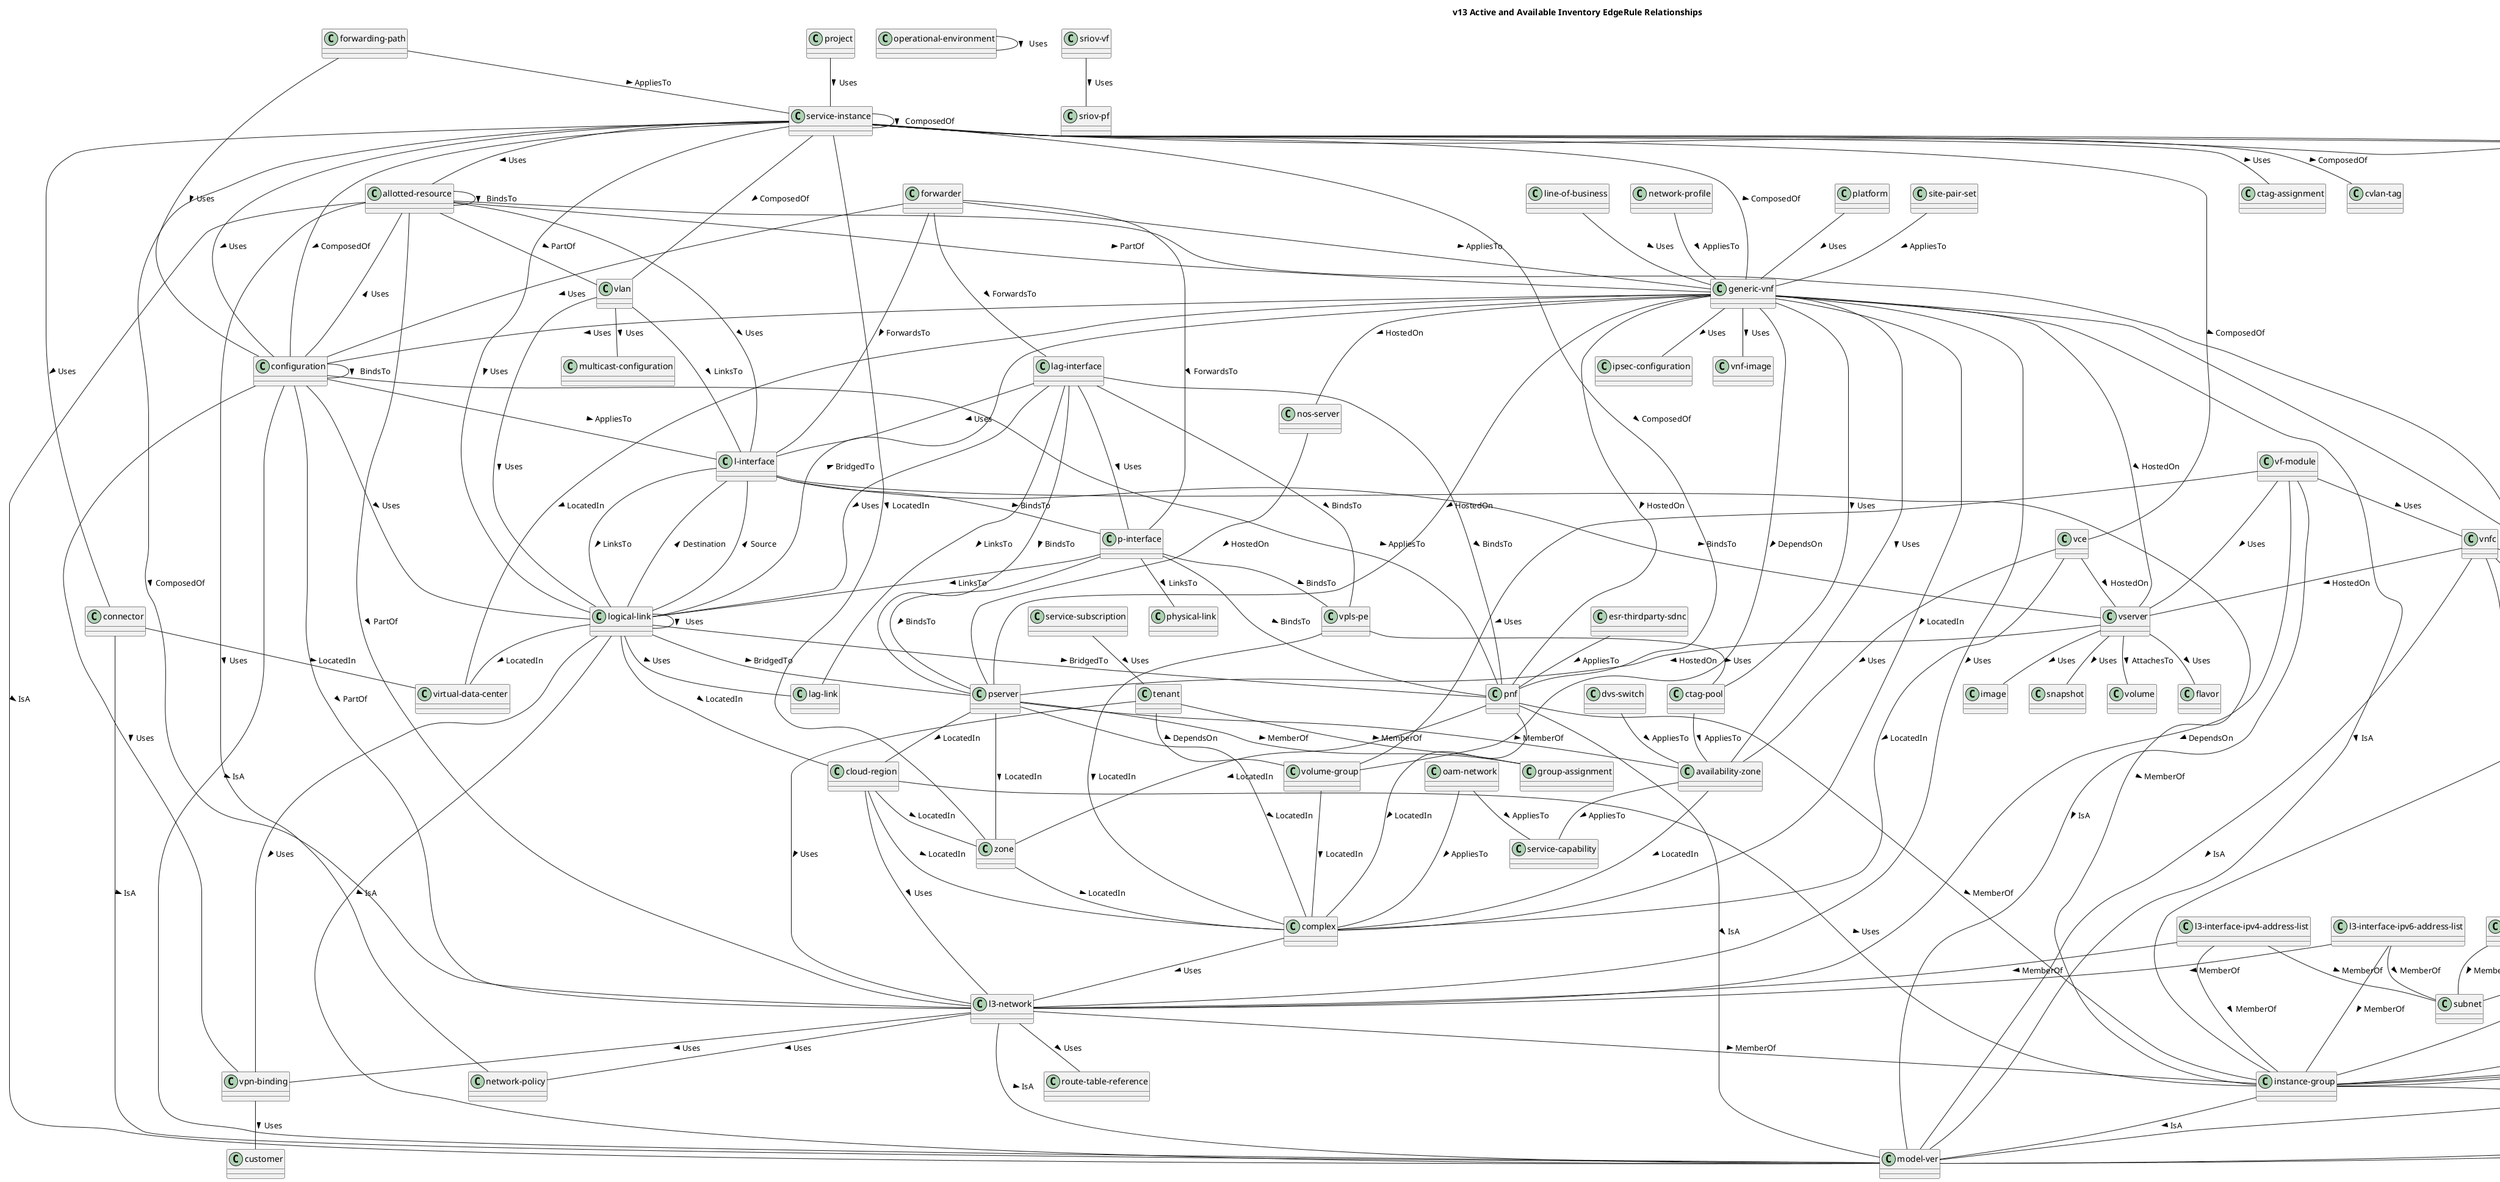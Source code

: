 @startuml
title v13 Active and Available Inventory EdgeRule Relationships
"allotted-resource" -- "allotted-resource" : BindsTo >
"allotted-resource" -- "generic-vnf" : PartOf >
"allotted-resource" -- "instance-group" : MemberOf >
"allotted-resource" -- "l3-network" : PartOf >
"allotted-resource" -- "l-interface" : Uses >
"allotted-resource" -- "model-ver" : IsA >
"allotted-resource" -- "network-policy" : Uses >
"allotted-resource" -- "vlan" : PartOf >
"availability-zone" -- "complex" : LocatedIn >
"availability-zone" -- "service-capability" : AppliesTo >
"cloud-region" -- "complex" : LocatedIn >
"cloud-region" -- "instance-group" : Uses >
"cloud-region" -- "l3-network" : Uses >
"cloud-region" -- "zone" : LocatedIn >
"collection" -- "model-ver" : IsA >
"complex" -- "l3-network" : Uses >
"configuration" -- "allotted-resource" : Uses >
"configuration" -- "configuration" : BindsTo >
"configuration" -- "l3-network" : PartOf >
"configuration" -- "l-interface" : AppliesTo >
"configuration" -- "logical-link" : Uses >
"configuration" -- "model-ver" : IsA >
"configuration" -- "pnf" : AppliesTo >
"configuration" -- "vpn-binding" : Uses >
"connector" -- "model-ver" : IsA >
"connector" -- "virtual-data-center" : LocatedIn >
"ctag-pool" -- "availability-zone" : AppliesTo >
"dvs-switch" -- "availability-zone" : AppliesTo >
"esr-thirdparty-sdnc" -- "pnf" : AppliesTo >
"forwarder" -- "configuration" : Uses >
"forwarder" -- "generic-vnf" : AppliesTo >
"forwarder" -- "lag-interface" : ForwardsTo >
"forwarder" -- "l-interface" : ForwardsTo >
"forwarder" -- "p-interface" : ForwardsTo >
"forwarding-path" -- "configuration" : Uses >
"forwarding-path" -- "service-instance" : AppliesTo >
"generic-vnf" -- "availability-zone" : Uses >
"generic-vnf" -- "complex" : LocatedIn >
"generic-vnf" -- "configuration" : Uses >
"generic-vnf" -- "ctag-pool" : Uses >
"generic-vnf" -- "instance-group" : MemberOf >
"generic-vnf" -- "ipsec-configuration" : Uses >
"generic-vnf" -- "l3-network" : Uses >
"generic-vnf" -- "model-ver" : IsA >
"generic-vnf" -- "nos-server" : HostedOn >
"generic-vnf" -- "pnf" : HostedOn >
"generic-vnf" -- "pserver" : HostedOn >
"generic-vnf" -- "virtual-data-center" : LocatedIn >
"generic-vnf" -- "vnf-image" : Uses >
"generic-vnf" -- "volume-group" : DependsOn >
"generic-vnf" -- "vserver" : HostedOn >
"instance-group" -- "model" : Targets >
"instance-group" -- "model-ver" : IsA >
"l3-interface-ipv4-address-list" -- "instance-group" : MemberOf >
"l3-interface-ipv4-address-list" -- "l3-network" : MemberOf >
"l3-interface-ipv4-address-list" -- "subnet" : MemberOf >
"l3-interface-ipv6-address-list" -- "instance-group" : MemberOf >
"l3-interface-ipv6-address-list" -- "l3-network" : MemberOf >
"l3-interface-ipv6-address-list" -- "subnet" : MemberOf >
"l3-network" -- "instance-group" : MemberOf >
"l3-network" -- "model-ver" : IsA >
"l3-network" -- "network-policy" : Uses >
"l3-network" -- "route-table-reference" : Uses >
"l3-network" -- "vpn-binding" : Uses >
"lag-interface" -- "lag-link" : LinksTo >
"lag-interface" -- "l-interface" : Uses >
"lag-interface" -- "logical-link" : Uses >
"lag-interface" -- "p-interface" : Uses >
"lag-interface" -- "pnf" : BindsTo >
"lag-interface" -- "pserver" : BindsTo >
"lag-interface" -- "vpls-pe" : BindsTo >
"line-of-business" -- "generic-vnf" : Uses >
"l-interface" -- "instance-group" : MemberOf >
"l-interface" -- "logical-link" : LinksTo >
"l-interface" -- "p-interface" : BindsTo >
"l-interface" -- "vserver" : BindsTo >
"logical-link" -- "cloud-region" : LocatedIn >
"logical-link" -- "generic-vnf" : BridgedTo >
"logical-link" -- "lag-link" : Uses >
"logical-link" -- "l-interface" : Destination >
"logical-link" -- "l-interface" : Source >
"logical-link" -- "logical-link" : Uses >
"logical-link" -- "model-ver" : IsA >
"logical-link" -- "pnf" : BridgedTo >
"logical-link" -- "pserver" : BridgedTo >
"logical-link" -- "virtual-data-center" : LocatedIn >
"logical-link" -- "vpn-binding" : Uses >
"model-element" -- "model-ver" : IsA >
"named-query" -- "model" : AppliesTo >
"named-query-element" -- "model" : IsA >
"network-profile" -- "generic-vnf" : AppliesTo >
"nos-server" -- "pserver" : HostedOn >
"oam-network" -- "complex" : AppliesTo >
"oam-network" -- "service-capability" : AppliesTo >
"operational-environment" -- "operational-environment" : Uses >
"p-interface" -- "logical-link" : LinksTo >
"p-interface" -- "physical-link" : LinksTo >
"p-interface" -- "pnf" : BindsTo >
"p-interface" -- "pserver" : BindsTo >
"p-interface" -- "vpls-pe" : BindsTo >
"platform" -- "generic-vnf" : Uses >
"pnf" -- "complex" : LocatedIn >
"pnf" -- "instance-group" : MemberOf >
"pnf" -- "model-ver" : IsA >
"pnf" -- "zone" : LocatedIn >
"project" -- "service-instance" : Uses >
"pserver" -- "availability-zone" : MemberOf >
"pserver" -- "cloud-region" : LocatedIn >
"pserver" -- "complex" : LocatedIn >
"pserver" -- "group-assignment" : MemberOf >
"pserver" -- "zone" : LocatedIn >
"service-instance" -- "allotted-resource" : Uses >
"service-instance" -- "collection" : ComposedOf >
"service-instance" -- "configuration" : ComposedOf >
"service-instance" -- "configuration" : Uses >
"service-instance" -- "connector" : Uses >
"service-instance" -- "ctag-assignment" : Uses >
"service-instance" -- "cvlan-tag" : ComposedOf >
"service-instance" -- "generic-vnf" : ComposedOf >
"service-instance" -- "instance-group" : MemberOf >
"service-instance" -- "l3-network" : ComposedOf >
"service-instance" -- "logical-link" : Uses >
"service-instance" -- "model-ver" : IsA >
"service-instance" -- "pnf" : ComposedOf >
"service-instance" -- "service-instance" : ComposedOf >
"service-instance" -- "vce" : ComposedOf >
"service-instance" -- "vlan" : ComposedOf >
"service-instance" -- "zone" : LocatedIn >
"service-subscription" -- "tenant" : Uses >
"site-pair-set" -- "generic-vnf" : AppliesTo >
"sriov-vf" -- "sriov-pf" : Uses >
"tenant" -- "group-assignment" : MemberOf >
"tenant" -- "l3-network" : Uses >
"tenant" -- "volume-group" : DependsOn >
"vce" -- "availability-zone" : Uses >
"vce" -- "complex" : LocatedIn >
"vce" -- "vserver" : HostedOn >
"vf-module" -- "l3-network" : DependsOn >
"vf-module" -- "model-ver" : IsA >
"vf-module" -- "vnfc" : Uses >
"vf-module" -- "volume-group" : Uses >
"vf-module" -- "vserver" : Uses >
"vip-ipv4-address-list" -- "instance-group" : MemberOf >
"vip-ipv4-address-list" -- "subnet" : MemberOf >
"vip-ipv6-address-list" -- "instance-group" : MemberOf >
"vip-ipv6-address-list" -- "subnet" : MemberOf >
"vlan" -- "l-interface" : LinksTo >
"vlan" -- "logical-link" : Uses >
"vlan" -- "multicast-configuration" : Uses >
"vnfc" -- "instance-group" : MemberOf >
"vnfc" -- "model-ver" : IsA >
"vnfc" -- "vip-ipv4-address-list" : Uses >
"vnfc" -- "vip-ipv6-address-list" : Uses >
"vnfc" -- "vserver" : HostedOn >
"volume-group" -- "complex" : LocatedIn >
"vpls-pe" -- "complex" : LocatedIn >
"vpls-pe" -- "ctag-pool" : Uses >
"vpn-binding" -- "customer" : Uses >
"vserver" -- "flavor" : Uses >
"vserver" -- "image" : Uses >
"vserver" -- "pserver" : HostedOn >
"vserver" -- "snapshot" : Uses >
"vserver" -- "volume" : AttachesTo >
"zone" -- "complex" : LocatedIn >
@enduml
